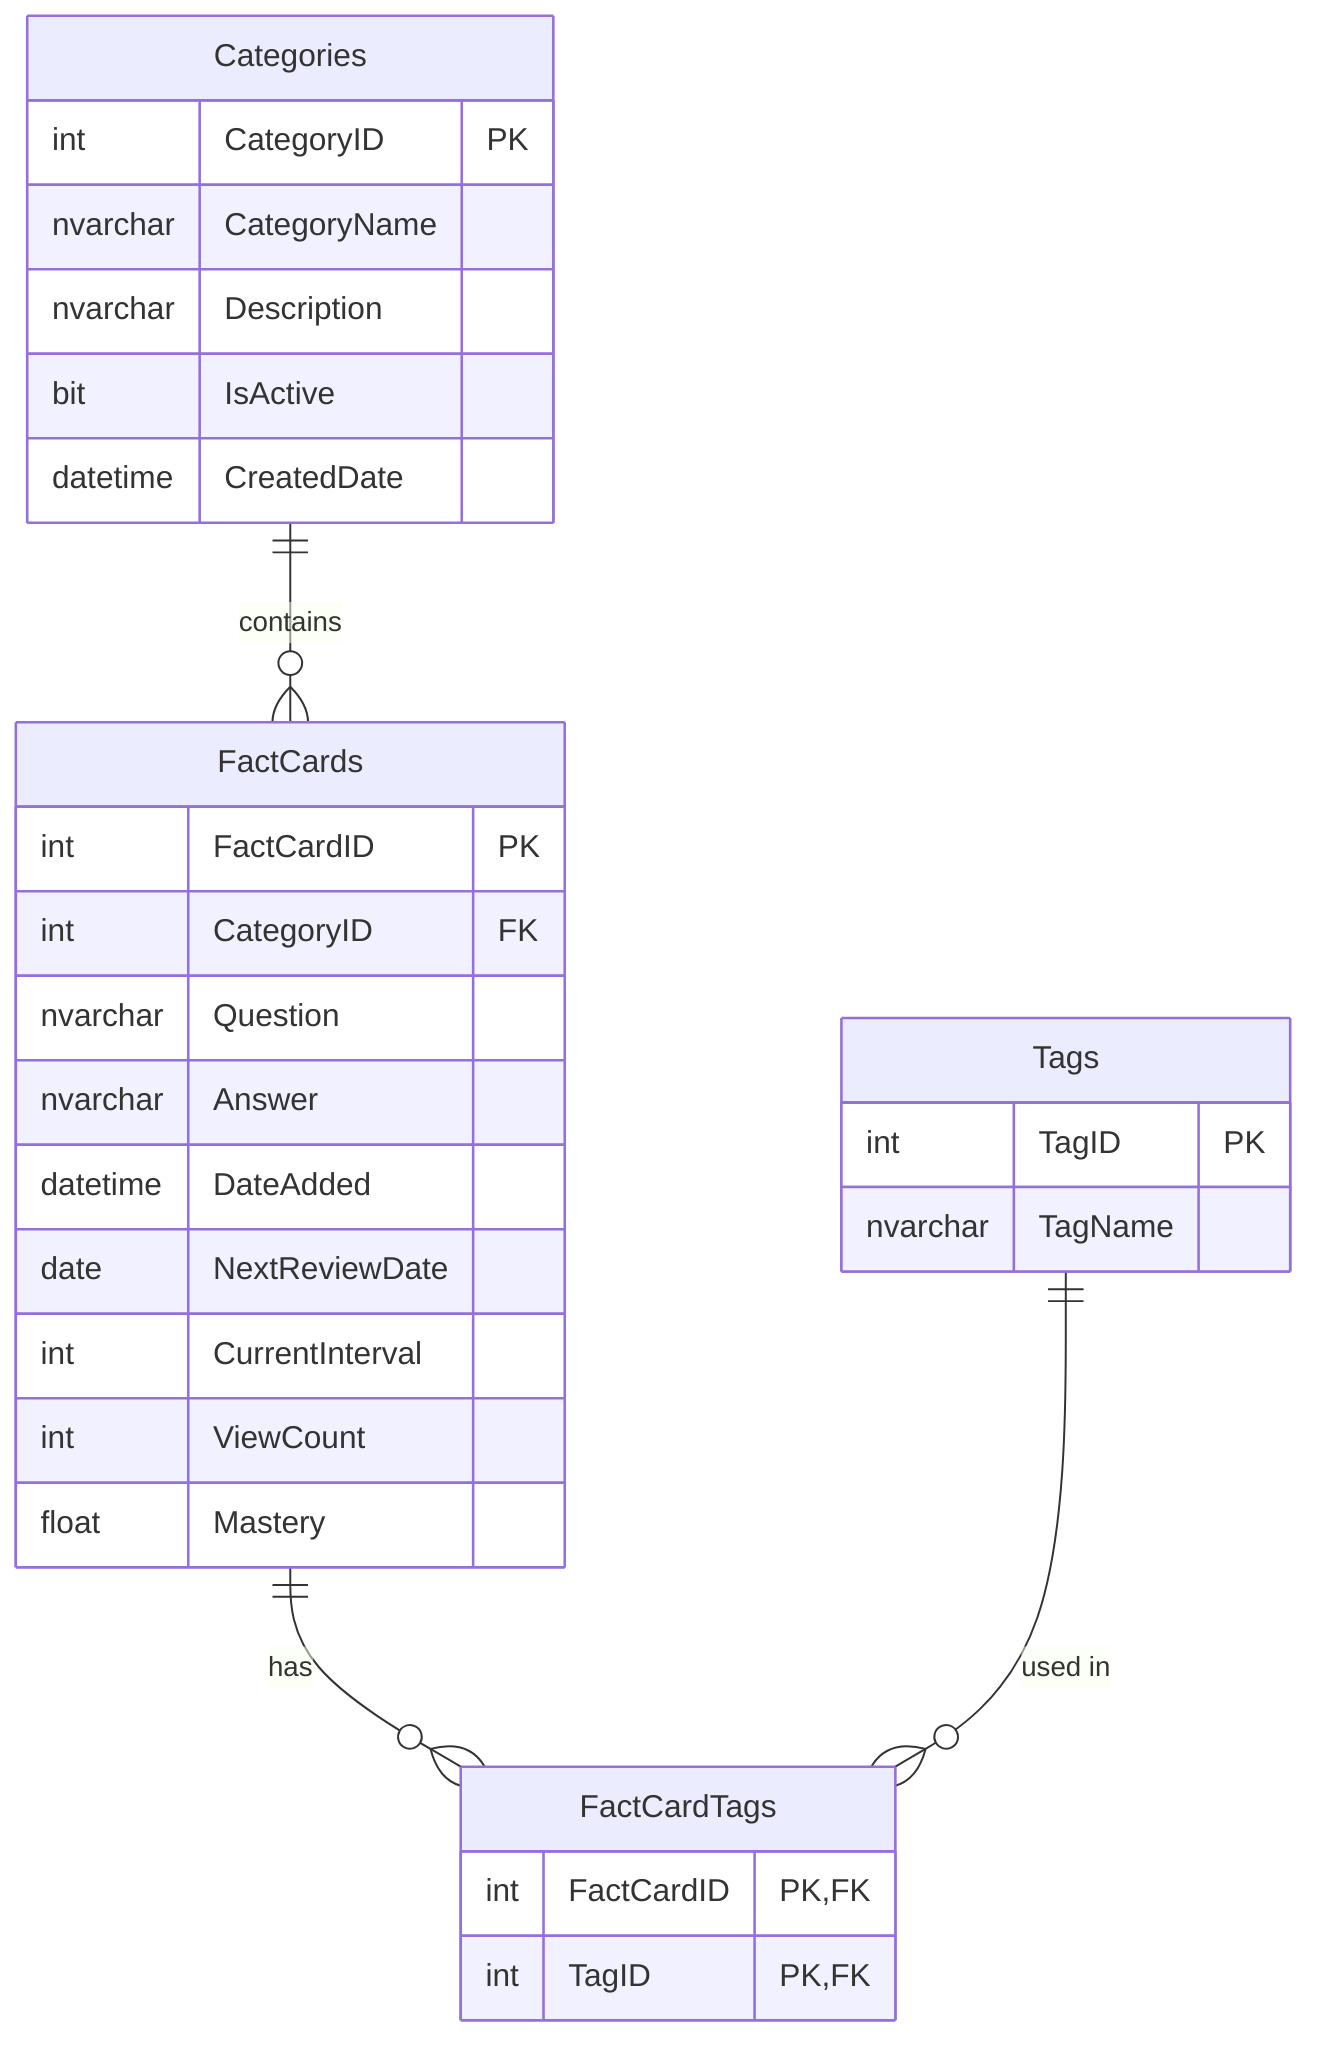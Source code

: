 erDiagram
    Categories ||--o{ FactCards : "contains"
    FactCards ||--o{ FactCardTags : "has"
    Tags ||--o{ FactCardTags : "used in"
    
    Categories {
        int CategoryID PK
        nvarchar CategoryName
        nvarchar Description
        bit IsActive
        datetime CreatedDate
    }
    
    FactCards {
        int FactCardID PK
        int CategoryID FK
        nvarchar Question
        nvarchar Answer
        datetime DateAdded
        date NextReviewDate
        int CurrentInterval
        int ViewCount
        float Mastery
    }
    
    Tags {
        int TagID PK
        nvarchar TagName
    }
    
    FactCardTags {
        int FactCardID PK,FK
        int TagID PK,FK
    }